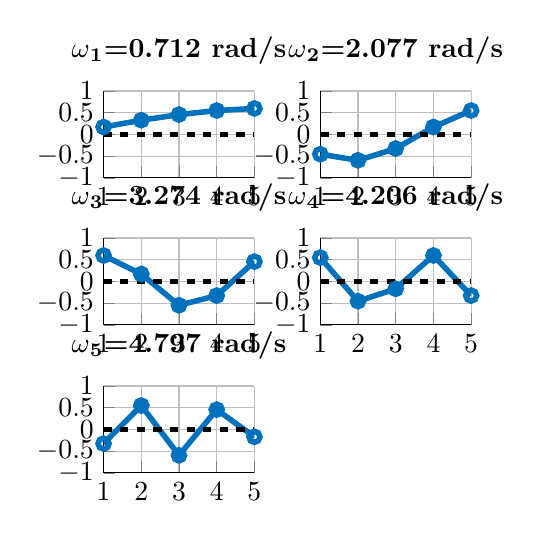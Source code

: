 % This file was created by matlab2tikz.
%
\definecolor{mycolor1}{rgb}{0.0,0.447,0.741}%
%
\begin{tikzpicture}

\begin{axis}[%
width=0.158\textwidth,
height=0.091\textwidth,
at={(0\textwidth,0.309\textwidth)},
scale only axis,
xmin=1,
xmax=5,
ymin=-1,
ymax=1,
axis background/.style={fill=white},
title style={font=\bfseries},
title={$\omega{}_\text{1}\text{=0.712 rad/s}$},
axis x line*=bottom,
axis y line*=left,
xmajorgrids,
ymajorgrids,
ylabel style={font=\small},
xlabel style={font=\small}
]
\addplot [color=mycolor1, line width=2.0pt, mark=o, mark options={solid, mycolor1}, forget plot]
  table[row sep=crcr]{%
1	0.17\\
2	0.326\\
3	0.456\\
4	0.549\\
5	0.597\\
};
\addplot [color=black, dashed, line width=2.0pt, forget plot]
  table[row sep=crcr]{%
1	0\\
2	0\\
3	0\\
4	0\\
5	0\\
};
\end{axis}

\begin{axis}[%
width=0.158\textwidth,
height=0.091\textwidth,
at={(0.227\textwidth,0.309\textwidth)},
scale only axis,
xmin=1,
xmax=5,
ymin=-1,
ymax=1,
axis background/.style={fill=white},
title style={font=\bfseries},
title={$\omega{}_\text{2}\text{=2.077 rad/s}$},
axis x line*=bottom,
axis y line*=left,
xmajorgrids,
ymajorgrids,
ylabel style={font=\small},
xlabel style={font=\small}
]
\addplot [color=mycolor1, line width=2.0pt, mark=o, mark options={solid, mycolor1}, forget plot]
  table[row sep=crcr]{%
1	-0.456\\
2	-0.597\\
3	-0.326\\
4	0.17\\
5	0.549\\
};
\addplot [color=black, dashed, line width=2.0pt, forget plot]
  table[row sep=crcr]{%
1	0\\
2	0\\
3	0\\
4	0\\
5	0\\
};
\end{axis}

\begin{axis}[%
width=0.158\textwidth,
height=0.091\textwidth,
at={(0\textwidth,0.155\textwidth)},
scale only axis,
xmin=1,
xmax=5,
ymin=-1,
ymax=1,
axis background/.style={fill=white},
title style={font=\bfseries},
title={$\omega{}_\text{3}\text{=3.274 rad/s}$},
axis x line*=bottom,
axis y line*=left,
xmajorgrids,
ymajorgrids,
ylabel style={font=\small},
xlabel style={font=\small}
]
\addplot [color=mycolor1, line width=2.0pt, mark=o, mark options={solid, mycolor1}, forget plot]
  table[row sep=crcr]{%
1	0.597\\
2	0.17\\
3	-0.549\\
4	-0.326\\
5	0.456\\
};
\addplot [color=black, dashed, line width=2.0pt, forget plot]
  table[row sep=crcr]{%
1	0\\
2	0\\
3	0\\
4	0\\
5	0\\
};
\end{axis}

\begin{axis}[%
width=0.158\textwidth,
height=0.091\textwidth,
at={(0.227\textwidth,0.155\textwidth)},
scale only axis,
xmin=1,
xmax=5,
ymin=-1,
ymax=1,
axis background/.style={fill=white},
title style={font=\bfseries},
title={$\omega{}_\text{4}\text{=4.206 rad/s}$},
axis x line*=bottom,
axis y line*=left,
xmajorgrids,
ymajorgrids,
ylabel style={font=\small},
xlabel style={font=\small}
]
\addplot [color=mycolor1, line width=2.0pt, mark=o, mark options={solid, mycolor1}, forget plot]
  table[row sep=crcr]{%
1	0.549\\
2	-0.456\\
3	-0.17\\
4	0.597\\
5	-0.326\\
};
\addplot [color=black, dashed, line width=2.0pt, forget plot]
  table[row sep=crcr]{%
1	0\\
2	0\\
3	0\\
4	0\\
5	0\\
};
\end{axis}

\begin{axis}[%
width=0.158\textwidth,
height=0.091\textwidth,
at={(0\textwidth,0\textwidth)},
scale only axis,
xmin=1,
xmax=5,
ymin=-1,
ymax=1,
axis background/.style={fill=white},
title style={font=\bfseries},
title={$\omega{}_\text{5}\text{=4.797 rad/s}$},
axis x line*=bottom,
axis y line*=left,
xmajorgrids,
ymajorgrids,
ylabel style={font=\small},
xlabel style={font=\small}
]
\addplot [color=mycolor1, line width=2.0pt, mark=o, mark options={solid, mycolor1}, forget plot]
  table[row sep=crcr]{%
1	-0.326\\
2	0.549\\
3	-0.597\\
4	0.456\\
5	-0.17\\
};
\addplot [color=black, dashed, line width=2.0pt, forget plot]
  table[row sep=crcr]{%
1	0\\
2	0\\
3	0\\
4	0\\
5	0\\
};
\end{axis}
\end{tikzpicture}%